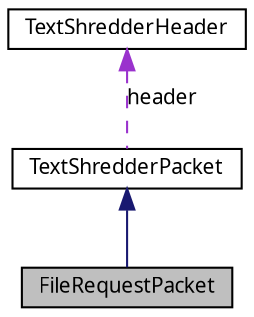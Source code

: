 digraph G
{
  edge [fontname="FreeSans.ttf",fontsize="10",labelfontname="FreeSans.ttf",labelfontsize="10"];
  node [fontname="FreeSans.ttf",fontsize="10",shape=record];
  Node1 [label="FileRequestPacket",height=0.2,width=0.4,color="black", fillcolor="grey75", style="filled" fontcolor="black"];
  Node2 -> Node1 [dir=back,color="midnightblue",fontsize="10",style="solid"];
  Node2 [label="TextShredderPacket",height=0.2,width=0.4,color="black", fillcolor="white", style="filled",URL="$class_text_shredder_packet.html"];
  Node3 -> Node2 [dir=back,color="darkorchid3",fontsize="10",style="dashed",label="header"];
  Node3 [label="TextShredderHeader",height=0.2,width=0.4,color="black", fillcolor="white", style="filled",URL="$class_text_shredder_header.html"];
}
